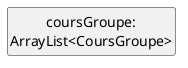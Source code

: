 {
  "sha1": "3ufu74d3oyibdcs9qttfb8ydnw0g4f0",
  "insertion": {
    "when": "2024-05-30T20:48:20.362Z",
    "user": "plantuml@gmail.com"
  }
}
@startuml
skinparam style strictuml
skinparam genericDisplay old
hide empty members
class "coursGroupe:\nArrayList<CoursGroupe>" as g 
@enduml
